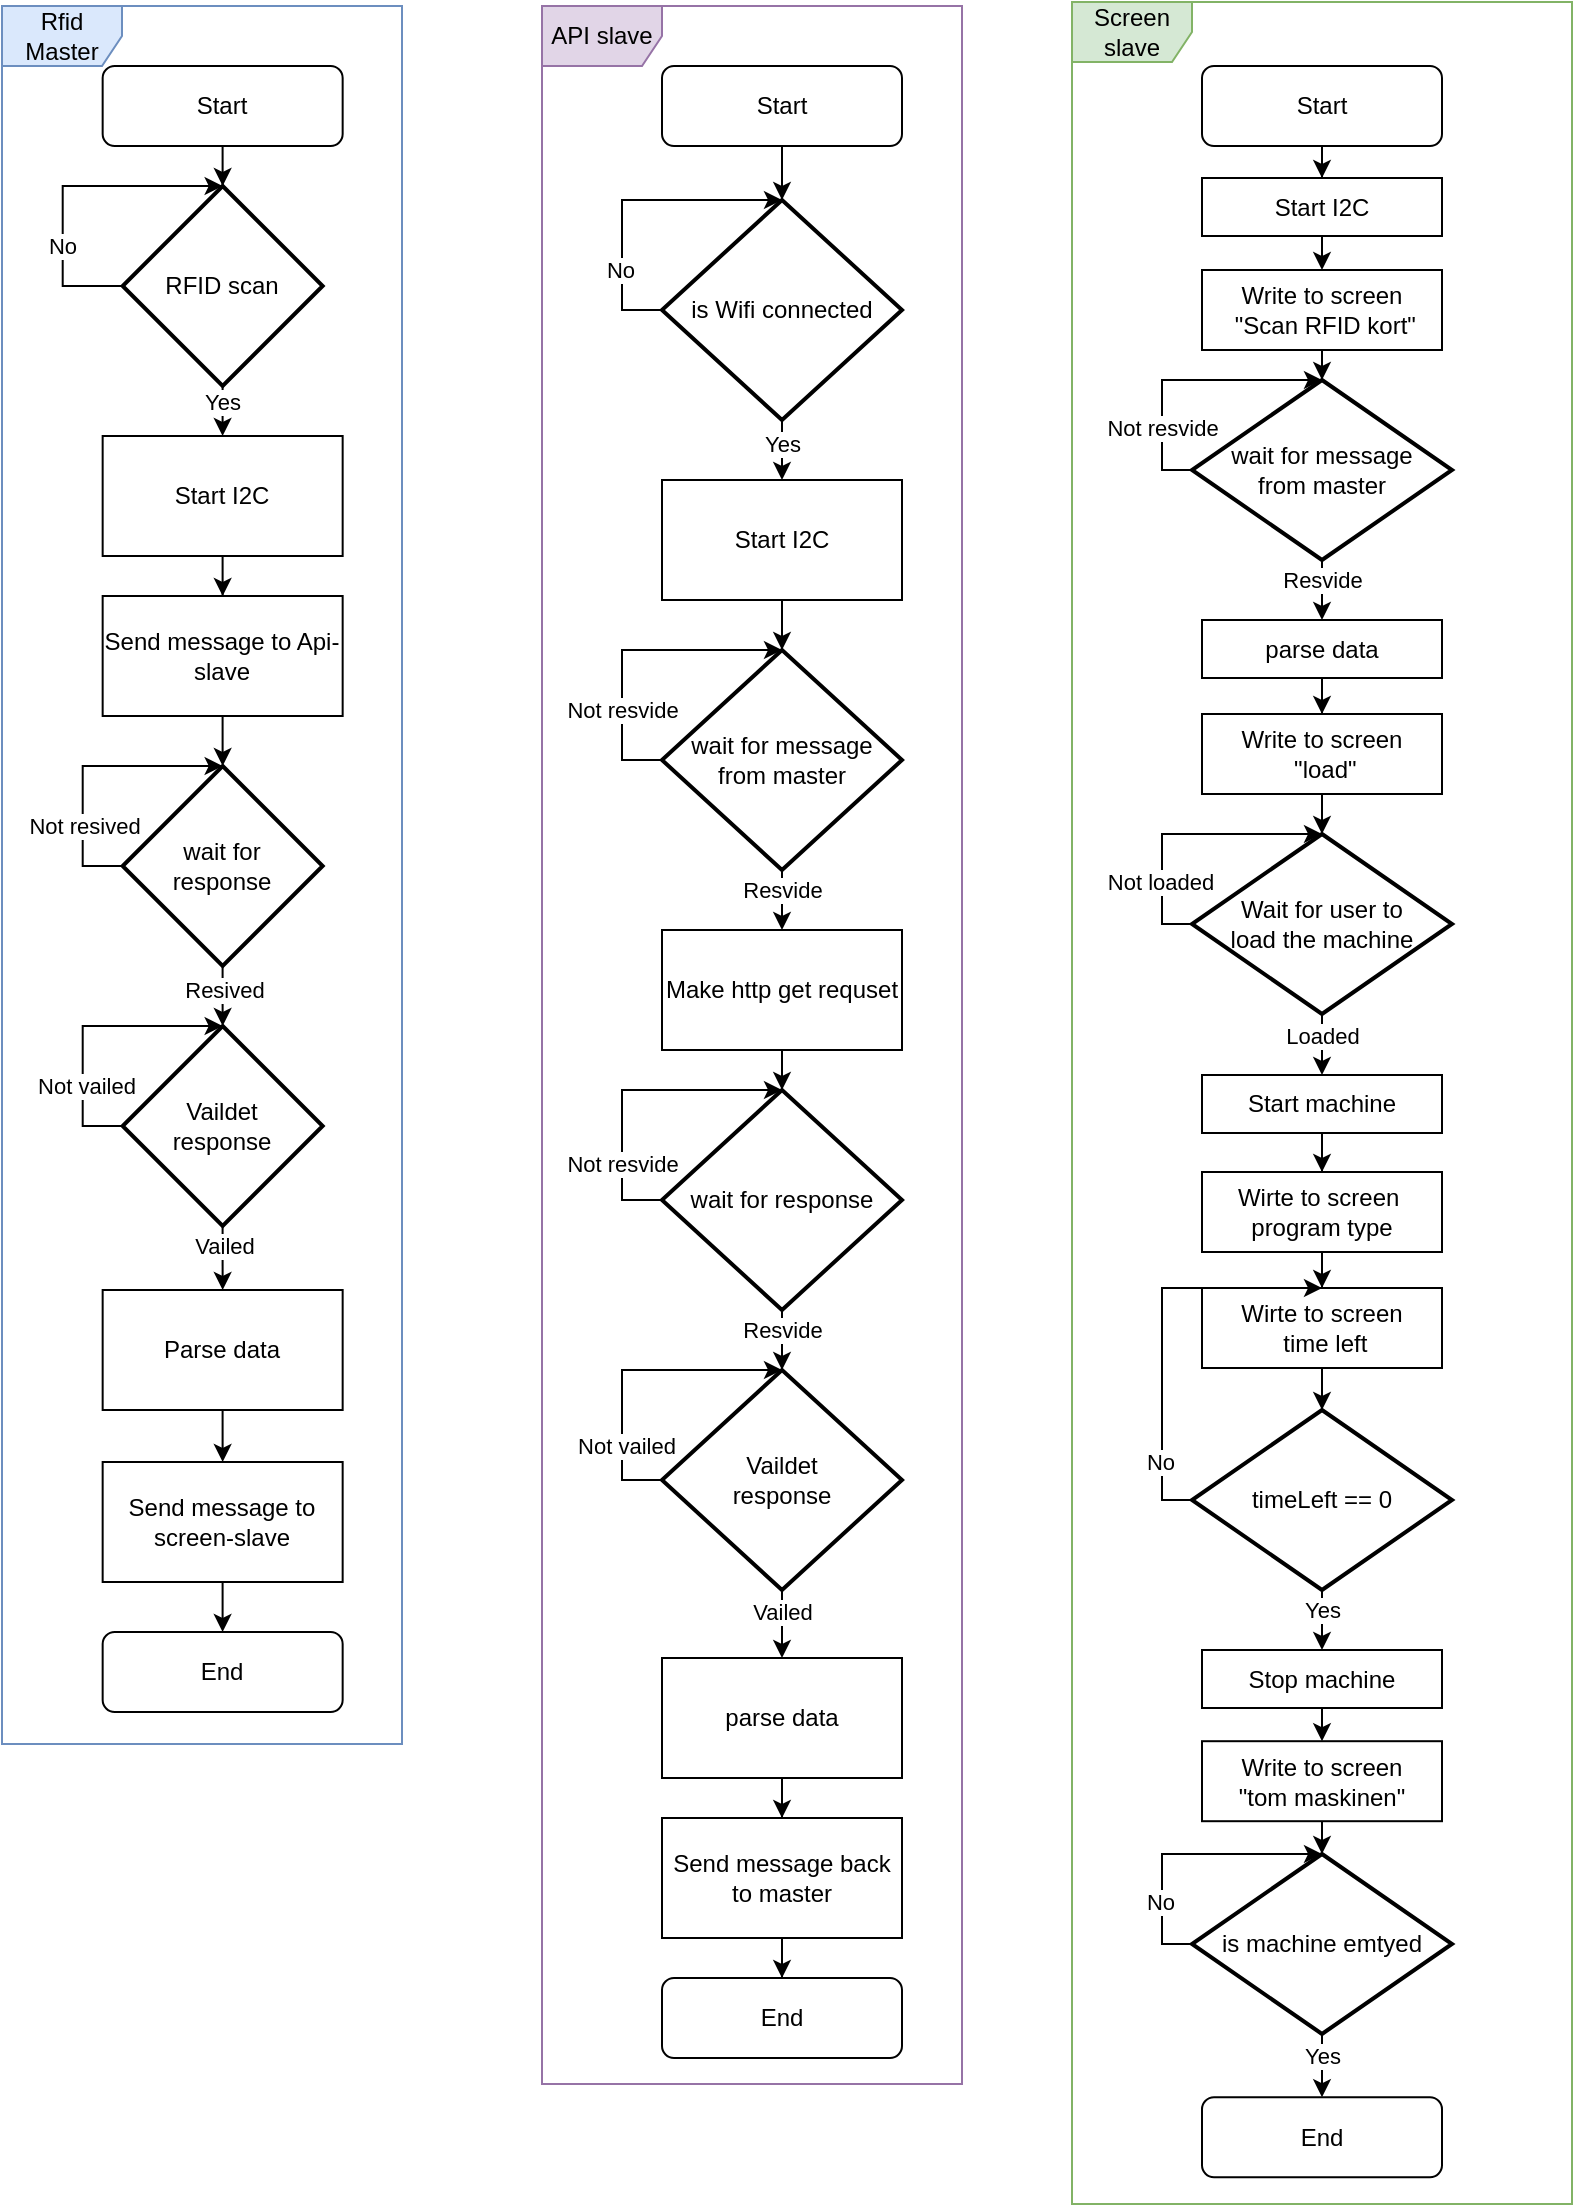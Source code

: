 <mxfile version="20.8.16" type="device"><diagram id="C5RBs43oDa-KdzZeNtuy" name="Page-1"><mxGraphModel dx="2072" dy="1228" grid="1" gridSize="10" guides="1" tooltips="1" connect="1" arrows="1" fold="1" page="1" pageScale="1" pageWidth="827" pageHeight="1169" math="0" shadow="0"><root><mxCell id="WIyWlLk6GJQsqaUBKTNV-0"/><mxCell id="WIyWlLk6GJQsqaUBKTNV-1" parent="WIyWlLk6GJQsqaUBKTNV-0"/><mxCell id="k3OGvV_NUxRRAAEXV-PW-80" value="Rfid Master" style="shape=umlFrame;whiteSpace=wrap;html=1;fillColor=#dae8fc;strokeColor=#6c8ebf;" parent="WIyWlLk6GJQsqaUBKTNV-1" vertex="1"><mxGeometry x="20" y="31" width="200" height="869" as="geometry"/></mxCell><mxCell id="k3OGvV_NUxRRAAEXV-PW-81" value="Screen slave" style="shape=umlFrame;whiteSpace=wrap;html=1;fillColor=#d5e8d4;strokeColor=#82b366;" parent="WIyWlLk6GJQsqaUBKTNV-1" vertex="1"><mxGeometry x="555" y="29" width="250" height="1101" as="geometry"/></mxCell><mxCell id="k3OGvV_NUxRRAAEXV-PW-79" value="API slave" style="shape=umlFrame;whiteSpace=wrap;html=1;fillColor=#e1d5e7;strokeColor=#9673a6;" parent="WIyWlLk6GJQsqaUBKTNV-1" vertex="1"><mxGeometry x="290" y="31" width="210" height="1039" as="geometry"/></mxCell><mxCell id="k3OGvV_NUxRRAAEXV-PW-32" style="edgeStyle=orthogonalEdgeStyle;rounded=0;orthogonalLoop=1;jettySize=auto;html=1;entryX=0.5;entryY=0;entryDx=0;entryDy=0;startArrow=none;startFill=0;endArrow=classic;endFill=1;" parent="WIyWlLk6GJQsqaUBKTNV-1" source="k3OGvV_NUxRRAAEXV-PW-0" target="k3OGvV_NUxRRAAEXV-PW-1" edge="1"><mxGeometry relative="1" as="geometry"/></mxCell><mxCell id="k3OGvV_NUxRRAAEXV-PW-0" value="Start I2C" style="rounded=0;whiteSpace=wrap;html=1;" parent="WIyWlLk6GJQsqaUBKTNV-1" vertex="1"><mxGeometry x="70.33" y="246" width="120" height="60" as="geometry"/></mxCell><mxCell id="k3OGvV_NUxRRAAEXV-PW-33" style="edgeStyle=orthogonalEdgeStyle;rounded=0;orthogonalLoop=1;jettySize=auto;html=1;entryX=0.5;entryY=0;entryDx=0;entryDy=0;entryPerimeter=0;startArrow=none;startFill=0;endArrow=classic;endFill=1;" parent="WIyWlLk6GJQsqaUBKTNV-1" source="k3OGvV_NUxRRAAEXV-PW-1" target="k3OGvV_NUxRRAAEXV-PW-3" edge="1"><mxGeometry relative="1" as="geometry"/></mxCell><mxCell id="k3OGvV_NUxRRAAEXV-PW-1" value="Send message to Api-slave" style="rounded=0;whiteSpace=wrap;html=1;" parent="WIyWlLk6GJQsqaUBKTNV-1" vertex="1"><mxGeometry x="70.33" y="326" width="120" height="60" as="geometry"/></mxCell><mxCell id="k3OGvV_NUxRRAAEXV-PW-27" style="edgeStyle=orthogonalEdgeStyle;rounded=0;orthogonalLoop=1;jettySize=auto;html=1;" parent="WIyWlLk6GJQsqaUBKTNV-1" source="k3OGvV_NUxRRAAEXV-PW-2" target="k3OGvV_NUxRRAAEXV-PW-0" edge="1"><mxGeometry relative="1" as="geometry"/></mxCell><mxCell id="k3OGvV_NUxRRAAEXV-PW-28" value="Yes" style="edgeLabel;html=1;align=center;verticalAlign=middle;resizable=0;points=[];" parent="k3OGvV_NUxRRAAEXV-PW-27" vertex="1" connectable="0"><mxGeometry x="0.156" y="1" relative="1" as="geometry"><mxPoint as="offset"/></mxGeometry></mxCell><mxCell id="k3OGvV_NUxRRAAEXV-PW-29" style="edgeStyle=orthogonalEdgeStyle;rounded=0;orthogonalLoop=1;jettySize=auto;html=1;entryX=0;entryY=0.5;entryDx=0;entryDy=0;entryPerimeter=0;endArrow=none;endFill=0;startArrow=classic;startFill=1;" parent="WIyWlLk6GJQsqaUBKTNV-1" target="k3OGvV_NUxRRAAEXV-PW-2" edge="1"><mxGeometry relative="1" as="geometry"><mxPoint x="130.33" y="121" as="targetPoint"/><mxPoint x="130.33" y="121" as="sourcePoint"/><Array as="points"><mxPoint x="50.33" y="121"/><mxPoint x="50.33" y="171"/></Array></mxGeometry></mxCell><mxCell id="k3OGvV_NUxRRAAEXV-PW-30" value="No" style="edgeLabel;html=1;align=center;verticalAlign=middle;resizable=0;points=[];" parent="k3OGvV_NUxRRAAEXV-PW-29" vertex="1" connectable="0"><mxGeometry x="0.706" y="1" relative="1" as="geometry"><mxPoint x="-7" y="-19" as="offset"/></mxGeometry></mxCell><mxCell id="k3OGvV_NUxRRAAEXV-PW-2" value="RFID scan" style="strokeWidth=2;html=1;shape=mxgraph.flowchart.decision;whiteSpace=wrap;" parent="WIyWlLk6GJQsqaUBKTNV-1" vertex="1"><mxGeometry x="80.33" y="121" width="100" height="100" as="geometry"/></mxCell><mxCell id="k3OGvV_NUxRRAAEXV-PW-34" style="edgeStyle=orthogonalEdgeStyle;rounded=0;orthogonalLoop=1;jettySize=auto;html=1;entryX=0.5;entryY=0;entryDx=0;entryDy=0;entryPerimeter=0;startArrow=none;startFill=0;endArrow=classic;endFill=1;" parent="WIyWlLk6GJQsqaUBKTNV-1" source="k3OGvV_NUxRRAAEXV-PW-3" target="k3OGvV_NUxRRAAEXV-PW-4" edge="1"><mxGeometry relative="1" as="geometry"/></mxCell><mxCell id="k3OGvV_NUxRRAAEXV-PW-35" value="Resived" style="edgeLabel;html=1;align=center;verticalAlign=middle;resizable=0;points=[];" parent="k3OGvV_NUxRRAAEXV-PW-34" vertex="1" connectable="0"><mxGeometry x="-0.781" relative="1" as="geometry"><mxPoint y="6" as="offset"/></mxGeometry></mxCell><mxCell id="k3OGvV_NUxRRAAEXV-PW-36" style="edgeStyle=orthogonalEdgeStyle;rounded=0;orthogonalLoop=1;jettySize=auto;html=1;startArrow=none;startFill=0;endArrow=classic;endFill=1;exitX=0;exitY=0.5;exitDx=0;exitDy=0;exitPerimeter=0;entryX=0.5;entryY=0;entryDx=0;entryDy=0;entryPerimeter=0;" parent="WIyWlLk6GJQsqaUBKTNV-1" source="k3OGvV_NUxRRAAEXV-PW-3" target="k3OGvV_NUxRRAAEXV-PW-3" edge="1"><mxGeometry relative="1" as="geometry"><mxPoint x="10.33" y="451" as="targetPoint"/><Array as="points"><mxPoint x="60.33" y="461"/><mxPoint x="60.33" y="411"/></Array></mxGeometry></mxCell><mxCell id="k3OGvV_NUxRRAAEXV-PW-37" value="Not resived" style="edgeLabel;html=1;align=center;verticalAlign=middle;resizable=0;points=[];" parent="k3OGvV_NUxRRAAEXV-PW-36" vertex="1" connectable="0"><mxGeometry x="-0.773" relative="1" as="geometry"><mxPoint x="-4" y="-20" as="offset"/></mxGeometry></mxCell><mxCell id="k3OGvV_NUxRRAAEXV-PW-3" value="wait for &lt;br&gt;response" style="strokeWidth=2;html=1;shape=mxgraph.flowchart.decision;whiteSpace=wrap;" parent="WIyWlLk6GJQsqaUBKTNV-1" vertex="1"><mxGeometry x="80.33" y="411" width="100" height="100" as="geometry"/></mxCell><mxCell id="k3OGvV_NUxRRAAEXV-PW-38" style="edgeStyle=orthogonalEdgeStyle;rounded=0;orthogonalLoop=1;jettySize=auto;html=1;startArrow=none;startFill=0;endArrow=classic;endFill=1;entryX=0.5;entryY=0;entryDx=0;entryDy=0;" parent="WIyWlLk6GJQsqaUBKTNV-1" source="k3OGvV_NUxRRAAEXV-PW-4" target="3F6YsZqN3u3QqfC70ZaT-0" edge="1"><mxGeometry relative="1" as="geometry"/></mxCell><mxCell id="k3OGvV_NUxRRAAEXV-PW-40" value="Vailed" style="edgeLabel;html=1;align=center;verticalAlign=middle;resizable=0;points=[];" parent="k3OGvV_NUxRRAAEXV-PW-38" vertex="1" connectable="0"><mxGeometry x="-0.747" relative="1" as="geometry"><mxPoint y="4" as="offset"/></mxGeometry></mxCell><mxCell id="k3OGvV_NUxRRAAEXV-PW-41" style="edgeStyle=orthogonalEdgeStyle;rounded=0;orthogonalLoop=1;jettySize=auto;html=1;startArrow=none;startFill=0;endArrow=classic;endFill=1;exitX=0;exitY=0.5;exitDx=0;exitDy=0;exitPerimeter=0;entryX=0.5;entryY=0;entryDx=0;entryDy=0;entryPerimeter=0;" parent="WIyWlLk6GJQsqaUBKTNV-1" source="k3OGvV_NUxRRAAEXV-PW-4" target="k3OGvV_NUxRRAAEXV-PW-4" edge="1"><mxGeometry relative="1" as="geometry"><mxPoint x="10.33" y="571" as="targetPoint"/><Array as="points"><mxPoint x="60.33" y="591"/><mxPoint x="60.33" y="541"/></Array></mxGeometry></mxCell><mxCell id="k3OGvV_NUxRRAAEXV-PW-42" value="Not vailed" style="edgeLabel;html=1;align=center;verticalAlign=middle;resizable=0;points=[];" parent="k3OGvV_NUxRRAAEXV-PW-41" vertex="1" connectable="0"><mxGeometry x="-0.509" y="-1" relative="1" as="geometry"><mxPoint y="-6" as="offset"/></mxGeometry></mxCell><mxCell id="k3OGvV_NUxRRAAEXV-PW-4" value="Vaildet &lt;br&gt;response" style="strokeWidth=2;html=1;shape=mxgraph.flowchart.decision;whiteSpace=wrap;" parent="WIyWlLk6GJQsqaUBKTNV-1" vertex="1"><mxGeometry x="80.33" y="541" width="100" height="100" as="geometry"/></mxCell><mxCell id="k3OGvV_NUxRRAAEXV-PW-39" style="edgeStyle=orthogonalEdgeStyle;rounded=0;orthogonalLoop=1;jettySize=auto;html=1;startArrow=none;startFill=0;endArrow=classic;endFill=1;" parent="WIyWlLk6GJQsqaUBKTNV-1" source="k3OGvV_NUxRRAAEXV-PW-5" target="k3OGvV_NUxRRAAEXV-PW-6" edge="1"><mxGeometry relative="1" as="geometry"/></mxCell><mxCell id="k3OGvV_NUxRRAAEXV-PW-5" value="Send message to screen-slave" style="rounded=0;whiteSpace=wrap;html=1;" parent="WIyWlLk6GJQsqaUBKTNV-1" vertex="1"><mxGeometry x="70.33" y="759" width="120" height="60" as="geometry"/></mxCell><mxCell id="k3OGvV_NUxRRAAEXV-PW-6" value="End" style="rounded=1;whiteSpace=wrap;html=1;fontSize=12;glass=0;strokeWidth=1;shadow=0;" parent="WIyWlLk6GJQsqaUBKTNV-1" vertex="1"><mxGeometry x="70.33" y="844" width="120" height="40" as="geometry"/></mxCell><mxCell id="k3OGvV_NUxRRAAEXV-PW-26" style="edgeStyle=orthogonalEdgeStyle;rounded=0;orthogonalLoop=1;jettySize=auto;html=1;entryX=0.5;entryY=0;entryDx=0;entryDy=0;entryPerimeter=0;" parent="WIyWlLk6GJQsqaUBKTNV-1" source="k3OGvV_NUxRRAAEXV-PW-7" target="k3OGvV_NUxRRAAEXV-PW-2" edge="1"><mxGeometry relative="1" as="geometry"/></mxCell><mxCell id="k3OGvV_NUxRRAAEXV-PW-7" value="Start" style="rounded=1;whiteSpace=wrap;html=1;fontSize=12;glass=0;strokeWidth=1;shadow=0;" parent="WIyWlLk6GJQsqaUBKTNV-1" vertex="1"><mxGeometry x="70.33" y="61" width="120" height="40" as="geometry"/></mxCell><mxCell id="SQsc0U802EovhEkxRNdZ-2" style="edgeStyle=orthogonalEdgeStyle;rounded=0;orthogonalLoop=1;jettySize=auto;html=1;entryX=0.5;entryY=0;entryDx=0;entryDy=0;entryPerimeter=0;" parent="WIyWlLk6GJQsqaUBKTNV-1" source="k3OGvV_NUxRRAAEXV-PW-8" target="SQsc0U802EovhEkxRNdZ-12" edge="1"><mxGeometry relative="1" as="geometry"><mxPoint x="410" y="121" as="targetPoint"/></mxGeometry></mxCell><mxCell id="k3OGvV_NUxRRAAEXV-PW-8" value="Start" style="rounded=1;whiteSpace=wrap;html=1;fontSize=12;glass=0;strokeWidth=1;shadow=0;" parent="WIyWlLk6GJQsqaUBKTNV-1" vertex="1"><mxGeometry x="350" y="61" width="120" height="40" as="geometry"/></mxCell><mxCell id="k3OGvV_NUxRRAAEXV-PW-45" style="edgeStyle=orthogonalEdgeStyle;rounded=0;orthogonalLoop=1;jettySize=auto;html=1;startArrow=none;startFill=0;endArrow=classic;endFill=1;" parent="WIyWlLk6GJQsqaUBKTNV-1" source="k3OGvV_NUxRRAAEXV-PW-9" target="k3OGvV_NUxRRAAEXV-PW-43" edge="1"><mxGeometry relative="1" as="geometry"/></mxCell><mxCell id="k3OGvV_NUxRRAAEXV-PW-47" value="Resvide" style="edgeLabel;html=1;align=center;verticalAlign=middle;resizable=0;points=[];" parent="k3OGvV_NUxRRAAEXV-PW-45" vertex="1" connectable="0"><mxGeometry x="-0.779" relative="1" as="geometry"><mxPoint y="4" as="offset"/></mxGeometry></mxCell><mxCell id="k3OGvV_NUxRRAAEXV-PW-48" style="edgeStyle=orthogonalEdgeStyle;rounded=0;orthogonalLoop=1;jettySize=auto;html=1;startArrow=none;startFill=0;endArrow=classic;endFill=1;exitX=0;exitY=0.5;exitDx=0;exitDy=0;exitPerimeter=0;entryX=0.5;entryY=0;entryDx=0;entryDy=0;entryPerimeter=0;" parent="WIyWlLk6GJQsqaUBKTNV-1" source="k3OGvV_NUxRRAAEXV-PW-9" target="k3OGvV_NUxRRAAEXV-PW-9" edge="1"><mxGeometry relative="1" as="geometry"><mxPoint x="290" y="408" as="targetPoint"/><Array as="points"><mxPoint x="330" y="408"/><mxPoint x="330" y="353"/></Array></mxGeometry></mxCell><mxCell id="k3OGvV_NUxRRAAEXV-PW-49" value="Not resvide" style="edgeLabel;html=1;align=center;verticalAlign=middle;resizable=0;points=[];" parent="k3OGvV_NUxRRAAEXV-PW-48" vertex="1" connectable="0"><mxGeometry x="-0.547" relative="1" as="geometry"><mxPoint y="-10" as="offset"/></mxGeometry></mxCell><mxCell id="k3OGvV_NUxRRAAEXV-PW-9" value="wait for message from master" style="strokeWidth=2;html=1;shape=mxgraph.flowchart.decision;whiteSpace=wrap;" parent="WIyWlLk6GJQsqaUBKTNV-1" vertex="1"><mxGeometry x="350" y="353" width="120" height="110" as="geometry"/></mxCell><mxCell id="k3OGvV_NUxRRAAEXV-PW-50" style="edgeStyle=orthogonalEdgeStyle;rounded=0;orthogonalLoop=1;jettySize=auto;html=1;entryX=0.5;entryY=0;entryDx=0;entryDy=0;startArrow=none;startFill=0;endArrow=classic;endFill=1;entryPerimeter=0;" parent="WIyWlLk6GJQsqaUBKTNV-1" source="k3OGvV_NUxRRAAEXV-PW-10" target="3F6YsZqN3u3QqfC70ZaT-2" edge="1"><mxGeometry relative="1" as="geometry"/></mxCell><mxCell id="k3OGvV_NUxRRAAEXV-PW-51" value="Resvide" style="edgeLabel;html=1;align=center;verticalAlign=middle;resizable=0;points=[];" parent="k3OGvV_NUxRRAAEXV-PW-50" vertex="1" connectable="0"><mxGeometry x="-0.795" y="1" relative="1" as="geometry"><mxPoint x="-1" y="5" as="offset"/></mxGeometry></mxCell><mxCell id="k3OGvV_NUxRRAAEXV-PW-52" style="edgeStyle=orthogonalEdgeStyle;rounded=0;orthogonalLoop=1;jettySize=auto;html=1;startArrow=none;startFill=0;endArrow=classic;endFill=1;exitX=0;exitY=0.5;exitDx=0;exitDy=0;exitPerimeter=0;entryX=0.5;entryY=0;entryDx=0;entryDy=0;entryPerimeter=0;" parent="WIyWlLk6GJQsqaUBKTNV-1" source="k3OGvV_NUxRRAAEXV-PW-10" target="k3OGvV_NUxRRAAEXV-PW-10" edge="1"><mxGeometry relative="1" as="geometry"><mxPoint x="300" y="628" as="targetPoint"/><Array as="points"><mxPoint x="330" y="628"/><mxPoint x="330" y="573"/></Array></mxGeometry></mxCell><mxCell id="k3OGvV_NUxRRAAEXV-PW-53" value="Not resvide" style="edgeLabel;html=1;align=center;verticalAlign=middle;resizable=0;points=[];" parent="k3OGvV_NUxRRAAEXV-PW-52" vertex="1" connectable="0"><mxGeometry x="-0.501" relative="1" as="geometry"><mxPoint as="offset"/></mxGeometry></mxCell><mxCell id="k3OGvV_NUxRRAAEXV-PW-10" value="wait for response" style="strokeWidth=2;html=1;shape=mxgraph.flowchart.decision;whiteSpace=wrap;" parent="WIyWlLk6GJQsqaUBKTNV-1" vertex="1"><mxGeometry x="350" y="573" width="120" height="110" as="geometry"/></mxCell><mxCell id="k3OGvV_NUxRRAAEXV-PW-54" style="edgeStyle=orthogonalEdgeStyle;rounded=0;orthogonalLoop=1;jettySize=auto;html=1;entryX=0.5;entryY=0;entryDx=0;entryDy=0;startArrow=none;startFill=0;endArrow=classic;endFill=1;" parent="WIyWlLk6GJQsqaUBKTNV-1" source="k3OGvV_NUxRRAAEXV-PW-11" target="k3OGvV_NUxRRAAEXV-PW-12" edge="1"><mxGeometry relative="1" as="geometry"/></mxCell><mxCell id="k3OGvV_NUxRRAAEXV-PW-11" value="parse data" style="rounded=0;whiteSpace=wrap;html=1;" parent="WIyWlLk6GJQsqaUBKTNV-1" vertex="1"><mxGeometry x="350" y="857" width="120" height="60" as="geometry"/></mxCell><mxCell id="k3OGvV_NUxRRAAEXV-PW-55" style="edgeStyle=orthogonalEdgeStyle;rounded=0;orthogonalLoop=1;jettySize=auto;html=1;entryX=0.5;entryY=0;entryDx=0;entryDy=0;startArrow=none;startFill=0;endArrow=classic;endFill=1;" parent="WIyWlLk6GJQsqaUBKTNV-1" source="k3OGvV_NUxRRAAEXV-PW-12" target="k3OGvV_NUxRRAAEXV-PW-13" edge="1"><mxGeometry relative="1" as="geometry"/></mxCell><mxCell id="k3OGvV_NUxRRAAEXV-PW-12" value="Send message back to master" style="rounded=0;whiteSpace=wrap;html=1;" parent="WIyWlLk6GJQsqaUBKTNV-1" vertex="1"><mxGeometry x="350" y="937" width="120" height="60" as="geometry"/></mxCell><mxCell id="k3OGvV_NUxRRAAEXV-PW-13" value="End" style="rounded=1;whiteSpace=wrap;html=1;fontSize=12;glass=0;strokeWidth=1;shadow=0;" parent="WIyWlLk6GJQsqaUBKTNV-1" vertex="1"><mxGeometry x="350" y="1017" width="120" height="40" as="geometry"/></mxCell><mxCell id="SQsc0U802EovhEkxRNdZ-6" style="edgeStyle=orthogonalEdgeStyle;rounded=0;orthogonalLoop=1;jettySize=auto;html=1;entryX=0.5;entryY=0;entryDx=0;entryDy=0;" parent="WIyWlLk6GJQsqaUBKTNV-1" source="k3OGvV_NUxRRAAEXV-PW-14" target="SQsc0U802EovhEkxRNdZ-5" edge="1"><mxGeometry relative="1" as="geometry"/></mxCell><mxCell id="k3OGvV_NUxRRAAEXV-PW-14" value="Start" style="rounded=1;whiteSpace=wrap;html=1;fontSize=12;glass=0;strokeWidth=1;shadow=0;" parent="WIyWlLk6GJQsqaUBKTNV-1" vertex="1"><mxGeometry x="620" y="61" width="120" height="40" as="geometry"/></mxCell><mxCell id="k3OGvV_NUxRRAAEXV-PW-57" style="edgeStyle=orthogonalEdgeStyle;rounded=0;orthogonalLoop=1;jettySize=auto;html=1;entryX=0.5;entryY=0;entryDx=0;entryDy=0;entryPerimeter=0;startArrow=none;startFill=0;endArrow=classic;endFill=1;" parent="WIyWlLk6GJQsqaUBKTNV-1" source="k3OGvV_NUxRRAAEXV-PW-15" target="k3OGvV_NUxRRAAEXV-PW-16" edge="1"><mxGeometry relative="1" as="geometry"/></mxCell><mxCell id="k3OGvV_NUxRRAAEXV-PW-15" value="Write to screen&lt;br&gt;&amp;nbsp;&quot;Scan RFID kort&quot;" style="rounded=0;whiteSpace=wrap;html=1;" parent="WIyWlLk6GJQsqaUBKTNV-1" vertex="1"><mxGeometry x="620" y="163" width="120" height="40" as="geometry"/></mxCell><mxCell id="k3OGvV_NUxRRAAEXV-PW-58" style="edgeStyle=orthogonalEdgeStyle;rounded=0;orthogonalLoop=1;jettySize=auto;html=1;startArrow=none;startFill=0;endArrow=classic;endFill=1;" parent="WIyWlLk6GJQsqaUBKTNV-1" source="k3OGvV_NUxRRAAEXV-PW-16" target="k3OGvV_NUxRRAAEXV-PW-17" edge="1"><mxGeometry relative="1" as="geometry"/></mxCell><mxCell id="k3OGvV_NUxRRAAEXV-PW-61" value="Resvide" style="edgeLabel;html=1;align=center;verticalAlign=middle;resizable=0;points=[];" parent="k3OGvV_NUxRRAAEXV-PW-58" vertex="1" connectable="0"><mxGeometry x="0.523" relative="1" as="geometry"><mxPoint y="-8" as="offset"/></mxGeometry></mxCell><mxCell id="k3OGvV_NUxRRAAEXV-PW-62" style="edgeStyle=orthogonalEdgeStyle;rounded=0;orthogonalLoop=1;jettySize=auto;html=1;startArrow=none;startFill=0;endArrow=classic;endFill=1;exitX=0;exitY=0.5;exitDx=0;exitDy=0;exitPerimeter=0;entryX=0.5;entryY=0;entryDx=0;entryDy=0;entryPerimeter=0;" parent="WIyWlLk6GJQsqaUBKTNV-1" source="k3OGvV_NUxRRAAEXV-PW-16" target="k3OGvV_NUxRRAAEXV-PW-16" edge="1"><mxGeometry relative="1" as="geometry"><mxPoint x="560" y="329" as="targetPoint"/><Array as="points"><mxPoint x="600" y="263"/><mxPoint x="600" y="218"/></Array></mxGeometry></mxCell><mxCell id="k3OGvV_NUxRRAAEXV-PW-63" value="Not resvide" style="edgeLabel;html=1;align=center;verticalAlign=middle;resizable=0;points=[];" parent="k3OGvV_NUxRRAAEXV-PW-62" vertex="1" connectable="0"><mxGeometry x="-0.626" relative="1" as="geometry"><mxPoint y="-10" as="offset"/></mxGeometry></mxCell><mxCell id="k3OGvV_NUxRRAAEXV-PW-16" value="wait for message &lt;br&gt;from master" style="strokeWidth=2;html=1;shape=mxgraph.flowchart.decision;whiteSpace=wrap;" parent="WIyWlLk6GJQsqaUBKTNV-1" vertex="1"><mxGeometry x="615" y="218" width="130" height="90" as="geometry"/></mxCell><mxCell id="k3OGvV_NUxRRAAEXV-PW-59" style="edgeStyle=orthogonalEdgeStyle;rounded=0;orthogonalLoop=1;jettySize=auto;html=1;startArrow=none;startFill=0;endArrow=classic;endFill=1;" parent="WIyWlLk6GJQsqaUBKTNV-1" source="k3OGvV_NUxRRAAEXV-PW-17" target="k3OGvV_NUxRRAAEXV-PW-18" edge="1"><mxGeometry relative="1" as="geometry"/></mxCell><mxCell id="k3OGvV_NUxRRAAEXV-PW-17" value="parse data" style="rounded=0;whiteSpace=wrap;html=1;" parent="WIyWlLk6GJQsqaUBKTNV-1" vertex="1"><mxGeometry x="620" y="338" width="120" height="29" as="geometry"/></mxCell><mxCell id="k3OGvV_NUxRRAAEXV-PW-60" style="edgeStyle=orthogonalEdgeStyle;rounded=0;orthogonalLoop=1;jettySize=auto;html=1;startArrow=none;startFill=0;endArrow=classic;endFill=1;" parent="WIyWlLk6GJQsqaUBKTNV-1" source="k3OGvV_NUxRRAAEXV-PW-18" target="k3OGvV_NUxRRAAEXV-PW-19" edge="1"><mxGeometry relative="1" as="geometry"/></mxCell><mxCell id="k3OGvV_NUxRRAAEXV-PW-18" value="Write to screen&lt;br&gt;&amp;nbsp;&quot;load&quot;" style="rounded=0;whiteSpace=wrap;html=1;" parent="WIyWlLk6GJQsqaUBKTNV-1" vertex="1"><mxGeometry x="620" y="385" width="120" height="40" as="geometry"/></mxCell><mxCell id="k3OGvV_NUxRRAAEXV-PW-64" style="edgeStyle=orthogonalEdgeStyle;rounded=0;orthogonalLoop=1;jettySize=auto;html=1;startArrow=none;startFill=0;endArrow=classic;endFill=1;entryX=0.5;entryY=0;entryDx=0;entryDy=0;" parent="WIyWlLk6GJQsqaUBKTNV-1" source="k3OGvV_NUxRRAAEXV-PW-19" target="SQsc0U802EovhEkxRNdZ-8" edge="1"><mxGeometry relative="1" as="geometry"><mxPoint x="680" y="720" as="targetPoint"/></mxGeometry></mxCell><mxCell id="k3OGvV_NUxRRAAEXV-PW-65" value="Loaded" style="edgeLabel;html=1;align=center;verticalAlign=middle;resizable=0;points=[];" parent="k3OGvV_NUxRRAAEXV-PW-64" vertex="1" connectable="0"><mxGeometry x="-0.742" relative="1" as="geometry"><mxPoint y="4" as="offset"/></mxGeometry></mxCell><mxCell id="k3OGvV_NUxRRAAEXV-PW-66" style="edgeStyle=orthogonalEdgeStyle;rounded=0;orthogonalLoop=1;jettySize=auto;html=1;startArrow=none;startFill=0;endArrow=classic;endFill=1;exitX=0;exitY=0.5;exitDx=0;exitDy=0;exitPerimeter=0;entryX=0.5;entryY=0;entryDx=0;entryDy=0;entryPerimeter=0;" parent="WIyWlLk6GJQsqaUBKTNV-1" source="k3OGvV_NUxRRAAEXV-PW-19" target="k3OGvV_NUxRRAAEXV-PW-19" edge="1"><mxGeometry relative="1" as="geometry"><mxPoint x="580" y="639" as="targetPoint"/><Array as="points"><mxPoint x="600" y="490"/><mxPoint x="600" y="445"/></Array></mxGeometry></mxCell><mxCell id="k3OGvV_NUxRRAAEXV-PW-67" value="Not loaded" style="edgeLabel;html=1;align=center;verticalAlign=middle;resizable=0;points=[];" parent="k3OGvV_NUxRRAAEXV-PW-66" vertex="1" connectable="0"><mxGeometry x="-0.57" y="1" relative="1" as="geometry"><mxPoint y="-6" as="offset"/></mxGeometry></mxCell><mxCell id="k3OGvV_NUxRRAAEXV-PW-19" value="Wait for user to &lt;br&gt;load the machine" style="strokeWidth=2;html=1;shape=mxgraph.flowchart.decision;whiteSpace=wrap;" parent="WIyWlLk6GJQsqaUBKTNV-1" vertex="1"><mxGeometry x="615" y="445" width="130" height="90" as="geometry"/></mxCell><mxCell id="k3OGvV_NUxRRAAEXV-PW-68" style="edgeStyle=orthogonalEdgeStyle;rounded=0;orthogonalLoop=1;jettySize=auto;html=1;entryX=0.5;entryY=0;entryDx=0;entryDy=0;startArrow=none;startFill=0;endArrow=classic;endFill=1;" parent="WIyWlLk6GJQsqaUBKTNV-1" source="k3OGvV_NUxRRAAEXV-PW-20" target="k3OGvV_NUxRRAAEXV-PW-21" edge="1"><mxGeometry relative="1" as="geometry"/></mxCell><mxCell id="k3OGvV_NUxRRAAEXV-PW-20" value="Wirte to screen&amp;nbsp; program type" style="rounded=0;whiteSpace=wrap;html=1;" parent="WIyWlLk6GJQsqaUBKTNV-1" vertex="1"><mxGeometry x="620" y="614" width="120" height="40" as="geometry"/></mxCell><mxCell id="k3OGvV_NUxRRAAEXV-PW-69" style="edgeStyle=orthogonalEdgeStyle;rounded=0;orthogonalLoop=1;jettySize=auto;html=1;startArrow=none;startFill=0;endArrow=classic;endFill=1;" parent="WIyWlLk6GJQsqaUBKTNV-1" source="k3OGvV_NUxRRAAEXV-PW-21" target="k3OGvV_NUxRRAAEXV-PW-22" edge="1"><mxGeometry relative="1" as="geometry"/></mxCell><mxCell id="k3OGvV_NUxRRAAEXV-PW-21" value="Wirte to screen&lt;br&gt;&amp;nbsp;time left" style="rounded=0;whiteSpace=wrap;html=1;" parent="WIyWlLk6GJQsqaUBKTNV-1" vertex="1"><mxGeometry x="620" y="672" width="120" height="40" as="geometry"/></mxCell><mxCell id="k3OGvV_NUxRRAAEXV-PW-70" style="edgeStyle=orthogonalEdgeStyle;rounded=0;orthogonalLoop=1;jettySize=auto;html=1;startArrow=none;startFill=0;endArrow=classic;endFill=1;entryX=0.5;entryY=0;entryDx=0;entryDy=0;" parent="WIyWlLk6GJQsqaUBKTNV-1" source="k3OGvV_NUxRRAAEXV-PW-22" target="SQsc0U802EovhEkxRNdZ-10" edge="1"><mxGeometry relative="1" as="geometry"><mxPoint x="500" y="1040" as="targetPoint"/></mxGeometry></mxCell><mxCell id="k3OGvV_NUxRRAAEXV-PW-73" value="Yes" style="edgeLabel;html=1;align=center;verticalAlign=middle;resizable=0;points=[];" parent="k3OGvV_NUxRRAAEXV-PW-70" vertex="1" connectable="0"><mxGeometry x="0.484" relative="1" as="geometry"><mxPoint y="-7" as="offset"/></mxGeometry></mxCell><mxCell id="k3OGvV_NUxRRAAEXV-PW-74" style="edgeStyle=orthogonalEdgeStyle;rounded=0;orthogonalLoop=1;jettySize=auto;html=1;entryX=0.5;entryY=0;entryDx=0;entryDy=0;startArrow=none;startFill=0;endArrow=classic;endFill=1;exitX=0;exitY=0.5;exitDx=0;exitDy=0;exitPerimeter=0;" parent="WIyWlLk6GJQsqaUBKTNV-1" source="k3OGvV_NUxRRAAEXV-PW-22" target="k3OGvV_NUxRRAAEXV-PW-21" edge="1"><mxGeometry relative="1" as="geometry"><Array as="points"><mxPoint x="600" y="778"/><mxPoint x="600" y="672"/></Array></mxGeometry></mxCell><mxCell id="k3OGvV_NUxRRAAEXV-PW-75" value="No" style="edgeLabel;html=1;align=center;verticalAlign=middle;resizable=0;points=[];" parent="k3OGvV_NUxRRAAEXV-PW-74" vertex="1" connectable="0"><mxGeometry x="-0.683" y="1" relative="1" as="geometry"><mxPoint y="-2" as="offset"/></mxGeometry></mxCell><mxCell id="k3OGvV_NUxRRAAEXV-PW-22" value="timeLeft == 0" style="strokeWidth=2;html=1;shape=mxgraph.flowchart.decision;whiteSpace=wrap;" parent="WIyWlLk6GJQsqaUBKTNV-1" vertex="1"><mxGeometry x="615" y="733" width="130" height="90" as="geometry"/></mxCell><mxCell id="k3OGvV_NUxRRAAEXV-PW-71" style="edgeStyle=orthogonalEdgeStyle;rounded=0;orthogonalLoop=1;jettySize=auto;html=1;entryX=0.5;entryY=0;entryDx=0;entryDy=0;entryPerimeter=0;startArrow=none;startFill=0;endArrow=classic;endFill=1;" parent="WIyWlLk6GJQsqaUBKTNV-1" source="k3OGvV_NUxRRAAEXV-PW-23" target="k3OGvV_NUxRRAAEXV-PW-24" edge="1"><mxGeometry relative="1" as="geometry"/></mxCell><mxCell id="k3OGvV_NUxRRAAEXV-PW-23" value="Write to screen &lt;br&gt;&quot;tom maskinen&quot;" style="rounded=0;whiteSpace=wrap;html=1;" parent="WIyWlLk6GJQsqaUBKTNV-1" vertex="1"><mxGeometry x="620" y="898.6" width="120" height="40" as="geometry"/></mxCell><mxCell id="k3OGvV_NUxRRAAEXV-PW-72" style="edgeStyle=orthogonalEdgeStyle;rounded=0;orthogonalLoop=1;jettySize=auto;html=1;entryX=0.5;entryY=0;entryDx=0;entryDy=0;startArrow=none;startFill=0;endArrow=classic;endFill=1;" parent="WIyWlLk6GJQsqaUBKTNV-1" source="k3OGvV_NUxRRAAEXV-PW-24" target="k3OGvV_NUxRRAAEXV-PW-25" edge="1"><mxGeometry relative="1" as="geometry"/></mxCell><mxCell id="k3OGvV_NUxRRAAEXV-PW-76" value="Yes" style="edgeLabel;html=1;align=center;verticalAlign=middle;resizable=0;points=[];" parent="k3OGvV_NUxRRAAEXV-PW-72" vertex="1" connectable="0"><mxGeometry x="-0.823" relative="1" as="geometry"><mxPoint y="6" as="offset"/></mxGeometry></mxCell><mxCell id="k3OGvV_NUxRRAAEXV-PW-24" value="is machine emtyed" style="strokeWidth=2;html=1;shape=mxgraph.flowchart.decision;whiteSpace=wrap;" parent="WIyWlLk6GJQsqaUBKTNV-1" vertex="1"><mxGeometry x="615" y="955" width="130" height="90" as="geometry"/></mxCell><mxCell id="k3OGvV_NUxRRAAEXV-PW-25" value="End" style="rounded=1;whiteSpace=wrap;html=1;fontSize=12;glass=0;strokeWidth=1;shadow=0;" parent="WIyWlLk6GJQsqaUBKTNV-1" vertex="1"><mxGeometry x="620" y="1076.6" width="120" height="40" as="geometry"/></mxCell><mxCell id="k3OGvV_NUxRRAAEXV-PW-46" style="edgeStyle=orthogonalEdgeStyle;rounded=0;orthogonalLoop=1;jettySize=auto;html=1;entryX=0.5;entryY=0;entryDx=0;entryDy=0;entryPerimeter=0;startArrow=none;startFill=0;endArrow=classic;endFill=1;" parent="WIyWlLk6GJQsqaUBKTNV-1" source="k3OGvV_NUxRRAAEXV-PW-43" target="k3OGvV_NUxRRAAEXV-PW-10" edge="1"><mxGeometry relative="1" as="geometry"/></mxCell><mxCell id="k3OGvV_NUxRRAAEXV-PW-43" value="Make http get requset" style="rounded=0;whiteSpace=wrap;html=1;" parent="WIyWlLk6GJQsqaUBKTNV-1" vertex="1"><mxGeometry x="350" y="493" width="120" height="60" as="geometry"/></mxCell><mxCell id="k3OGvV_NUxRRAAEXV-PW-77" style="edgeStyle=orthogonalEdgeStyle;rounded=0;orthogonalLoop=1;jettySize=auto;html=1;exitX=0;exitY=0.5;exitDx=0;exitDy=0;exitPerimeter=0;entryX=0.5;entryY=0;entryDx=0;entryDy=0;entryPerimeter=0;startArrow=none;startFill=0;endArrow=classic;endFill=1;" parent="WIyWlLk6GJQsqaUBKTNV-1" source="k3OGvV_NUxRRAAEXV-PW-24" target="k3OGvV_NUxRRAAEXV-PW-24" edge="1"><mxGeometry relative="1" as="geometry"><Array as="points"><mxPoint x="600" y="1000"/><mxPoint x="600" y="955"/></Array></mxGeometry></mxCell><mxCell id="k3OGvV_NUxRRAAEXV-PW-78" value="No" style="edgeLabel;html=1;align=center;verticalAlign=middle;resizable=0;points=[];" parent="k3OGvV_NUxRRAAEXV-PW-77" vertex="1" connectable="0"><mxGeometry x="-0.616" y="1" relative="1" as="geometry"><mxPoint y="-9" as="offset"/></mxGeometry></mxCell><mxCell id="SQsc0U802EovhEkxRNdZ-4" style="edgeStyle=orthogonalEdgeStyle;rounded=0;orthogonalLoop=1;jettySize=auto;html=1;entryX=0.5;entryY=0;entryDx=0;entryDy=0;entryPerimeter=0;" parent="WIyWlLk6GJQsqaUBKTNV-1" source="SQsc0U802EovhEkxRNdZ-0" target="k3OGvV_NUxRRAAEXV-PW-9" edge="1"><mxGeometry relative="1" as="geometry"/></mxCell><mxCell id="SQsc0U802EovhEkxRNdZ-0" value="Start I2C" style="rounded=0;whiteSpace=wrap;html=1;" parent="WIyWlLk6GJQsqaUBKTNV-1" vertex="1"><mxGeometry x="350" y="268" width="120" height="60" as="geometry"/></mxCell><mxCell id="SQsc0U802EovhEkxRNdZ-3" style="edgeStyle=orthogonalEdgeStyle;rounded=0;orthogonalLoop=1;jettySize=auto;html=1;entryX=0.5;entryY=0;entryDx=0;entryDy=0;exitX=0.5;exitY=1;exitDx=0;exitDy=0;exitPerimeter=0;" parent="WIyWlLk6GJQsqaUBKTNV-1" source="SQsc0U802EovhEkxRNdZ-12" target="SQsc0U802EovhEkxRNdZ-0" edge="1"><mxGeometry relative="1" as="geometry"><mxPoint x="410" y="244" as="sourcePoint"/></mxGeometry></mxCell><mxCell id="SQsc0U802EovhEkxRNdZ-13" value="Yes" style="edgeLabel;html=1;align=center;verticalAlign=middle;resizable=0;points=[];" parent="SQsc0U802EovhEkxRNdZ-3" vertex="1" connectable="0"><mxGeometry x="-0.203" relative="1" as="geometry"><mxPoint as="offset"/></mxGeometry></mxCell><mxCell id="SQsc0U802EovhEkxRNdZ-7" style="edgeStyle=orthogonalEdgeStyle;rounded=0;orthogonalLoop=1;jettySize=auto;html=1;entryX=0.5;entryY=0;entryDx=0;entryDy=0;exitX=0.5;exitY=1;exitDx=0;exitDy=0;" parent="WIyWlLk6GJQsqaUBKTNV-1" source="SQsc0U802EovhEkxRNdZ-5" target="k3OGvV_NUxRRAAEXV-PW-15" edge="1"><mxGeometry relative="1" as="geometry"><Array as="points"><mxPoint x="680" y="150"/><mxPoint x="680" y="150"/></Array></mxGeometry></mxCell><mxCell id="SQsc0U802EovhEkxRNdZ-5" value="Start I2C" style="rounded=0;whiteSpace=wrap;html=1;" parent="WIyWlLk6GJQsqaUBKTNV-1" vertex="1"><mxGeometry x="620" y="117" width="120" height="29" as="geometry"/></mxCell><mxCell id="SQsc0U802EovhEkxRNdZ-9" style="edgeStyle=orthogonalEdgeStyle;rounded=0;orthogonalLoop=1;jettySize=auto;html=1;entryX=0.5;entryY=0;entryDx=0;entryDy=0;" parent="WIyWlLk6GJQsqaUBKTNV-1" source="SQsc0U802EovhEkxRNdZ-8" target="k3OGvV_NUxRRAAEXV-PW-20" edge="1"><mxGeometry relative="1" as="geometry"/></mxCell><mxCell id="SQsc0U802EovhEkxRNdZ-8" value="Start machine" style="rounded=0;whiteSpace=wrap;html=1;" parent="WIyWlLk6GJQsqaUBKTNV-1" vertex="1"><mxGeometry x="620" y="565.5" width="120" height="29" as="geometry"/></mxCell><mxCell id="SQsc0U802EovhEkxRNdZ-11" style="edgeStyle=orthogonalEdgeStyle;rounded=0;orthogonalLoop=1;jettySize=auto;html=1;entryX=0.5;entryY=0;entryDx=0;entryDy=0;exitX=0.5;exitY=1;exitDx=0;exitDy=0;" parent="WIyWlLk6GJQsqaUBKTNV-1" source="SQsc0U802EovhEkxRNdZ-10" target="k3OGvV_NUxRRAAEXV-PW-23" edge="1"><mxGeometry relative="1" as="geometry"><mxPoint x="810" y="1110" as="sourcePoint"/><Array as="points"/></mxGeometry></mxCell><mxCell id="SQsc0U802EovhEkxRNdZ-10" value="Stop machine" style="rounded=0;whiteSpace=wrap;html=1;" parent="WIyWlLk6GJQsqaUBKTNV-1" vertex="1"><mxGeometry x="620" y="853" width="120" height="29" as="geometry"/></mxCell><mxCell id="SQsc0U802EovhEkxRNdZ-14" style="edgeStyle=orthogonalEdgeStyle;rounded=0;orthogonalLoop=1;jettySize=auto;html=1;exitX=0;exitY=0.5;exitDx=0;exitDy=0;exitPerimeter=0;entryX=0.5;entryY=0;entryDx=0;entryDy=0;entryPerimeter=0;" parent="WIyWlLk6GJQsqaUBKTNV-1" source="SQsc0U802EovhEkxRNdZ-12" target="SQsc0U802EovhEkxRNdZ-12" edge="1"><mxGeometry relative="1" as="geometry"><mxPoint x="270" y="170" as="targetPoint"/><Array as="points"><mxPoint x="330" y="183"/><mxPoint x="330" y="128"/></Array></mxGeometry></mxCell><mxCell id="SQsc0U802EovhEkxRNdZ-15" value="No" style="edgeLabel;html=1;align=center;verticalAlign=middle;resizable=0;points=[];" parent="SQsc0U802EovhEkxRNdZ-14" vertex="1" connectable="0"><mxGeometry x="-0.583" y="1" relative="1" as="geometry"><mxPoint y="-8" as="offset"/></mxGeometry></mxCell><mxCell id="SQsc0U802EovhEkxRNdZ-12" value="is Wifi connected" style="strokeWidth=2;html=1;shape=mxgraph.flowchart.decision;whiteSpace=wrap;" parent="WIyWlLk6GJQsqaUBKTNV-1" vertex="1"><mxGeometry x="350" y="128" width="120" height="110" as="geometry"/></mxCell><mxCell id="3F6YsZqN3u3QqfC70ZaT-1" style="edgeStyle=orthogonalEdgeStyle;rounded=0;orthogonalLoop=1;jettySize=auto;html=1;entryX=0.5;entryY=0;entryDx=0;entryDy=0;" parent="WIyWlLk6GJQsqaUBKTNV-1" source="3F6YsZqN3u3QqfC70ZaT-0" target="k3OGvV_NUxRRAAEXV-PW-5" edge="1"><mxGeometry relative="1" as="geometry"/></mxCell><mxCell id="3F6YsZqN3u3QqfC70ZaT-0" value="Parse data" style="rounded=0;whiteSpace=wrap;html=1;" parent="WIyWlLk6GJQsqaUBKTNV-1" vertex="1"><mxGeometry x="70.33" y="673" width="120" height="60" as="geometry"/></mxCell><mxCell id="3F6YsZqN3u3QqfC70ZaT-3" style="edgeStyle=orthogonalEdgeStyle;rounded=0;orthogonalLoop=1;jettySize=auto;html=1;entryX=0.5;entryY=0;entryDx=0;entryDy=0;" parent="WIyWlLk6GJQsqaUBKTNV-1" source="3F6YsZqN3u3QqfC70ZaT-2" target="k3OGvV_NUxRRAAEXV-PW-11" edge="1"><mxGeometry relative="1" as="geometry"/></mxCell><mxCell id="3F6YsZqN3u3QqfC70ZaT-4" value="Vailed" style="edgeLabel;html=1;align=center;verticalAlign=middle;resizable=0;points=[];" parent="3F6YsZqN3u3QqfC70ZaT-3" vertex="1" connectable="0"><mxGeometry x="-0.803" y="-1" relative="1" as="geometry"><mxPoint x="1" y="6" as="offset"/></mxGeometry></mxCell><mxCell id="3F6YsZqN3u3QqfC70ZaT-6" style="edgeStyle=orthogonalEdgeStyle;rounded=0;orthogonalLoop=1;jettySize=auto;html=1;exitX=0;exitY=0.5;exitDx=0;exitDy=0;exitPerimeter=0;entryX=0.5;entryY=0;entryDx=0;entryDy=0;entryPerimeter=0;" parent="WIyWlLk6GJQsqaUBKTNV-1" source="3F6YsZqN3u3QqfC70ZaT-2" target="3F6YsZqN3u3QqfC70ZaT-2" edge="1"><mxGeometry relative="1" as="geometry"><mxPoint x="260" y="768" as="targetPoint"/><Array as="points"><mxPoint x="330" y="768"/><mxPoint x="330" y="713"/></Array></mxGeometry></mxCell><mxCell id="3F6YsZqN3u3QqfC70ZaT-7" value="Not vailed" style="edgeLabel;html=1;align=center;verticalAlign=middle;resizable=0;points=[];" parent="3F6YsZqN3u3QqfC70ZaT-6" vertex="1" connectable="0"><mxGeometry x="-0.604" y="-2" relative="1" as="geometry"><mxPoint y="-7" as="offset"/></mxGeometry></mxCell><mxCell id="3F6YsZqN3u3QqfC70ZaT-2" value="Vaildet&lt;br&gt;response" style="strokeWidth=2;html=1;shape=mxgraph.flowchart.decision;whiteSpace=wrap;" parent="WIyWlLk6GJQsqaUBKTNV-1" vertex="1"><mxGeometry x="350" y="713" width="120" height="110" as="geometry"/></mxCell></root></mxGraphModel></diagram></mxfile>